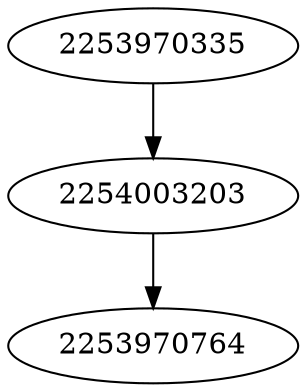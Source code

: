 strict digraph  {
2254003203;
2253970764;
2253970335;
2254003203 -> 2253970764;
2253970335 -> 2254003203;
}

